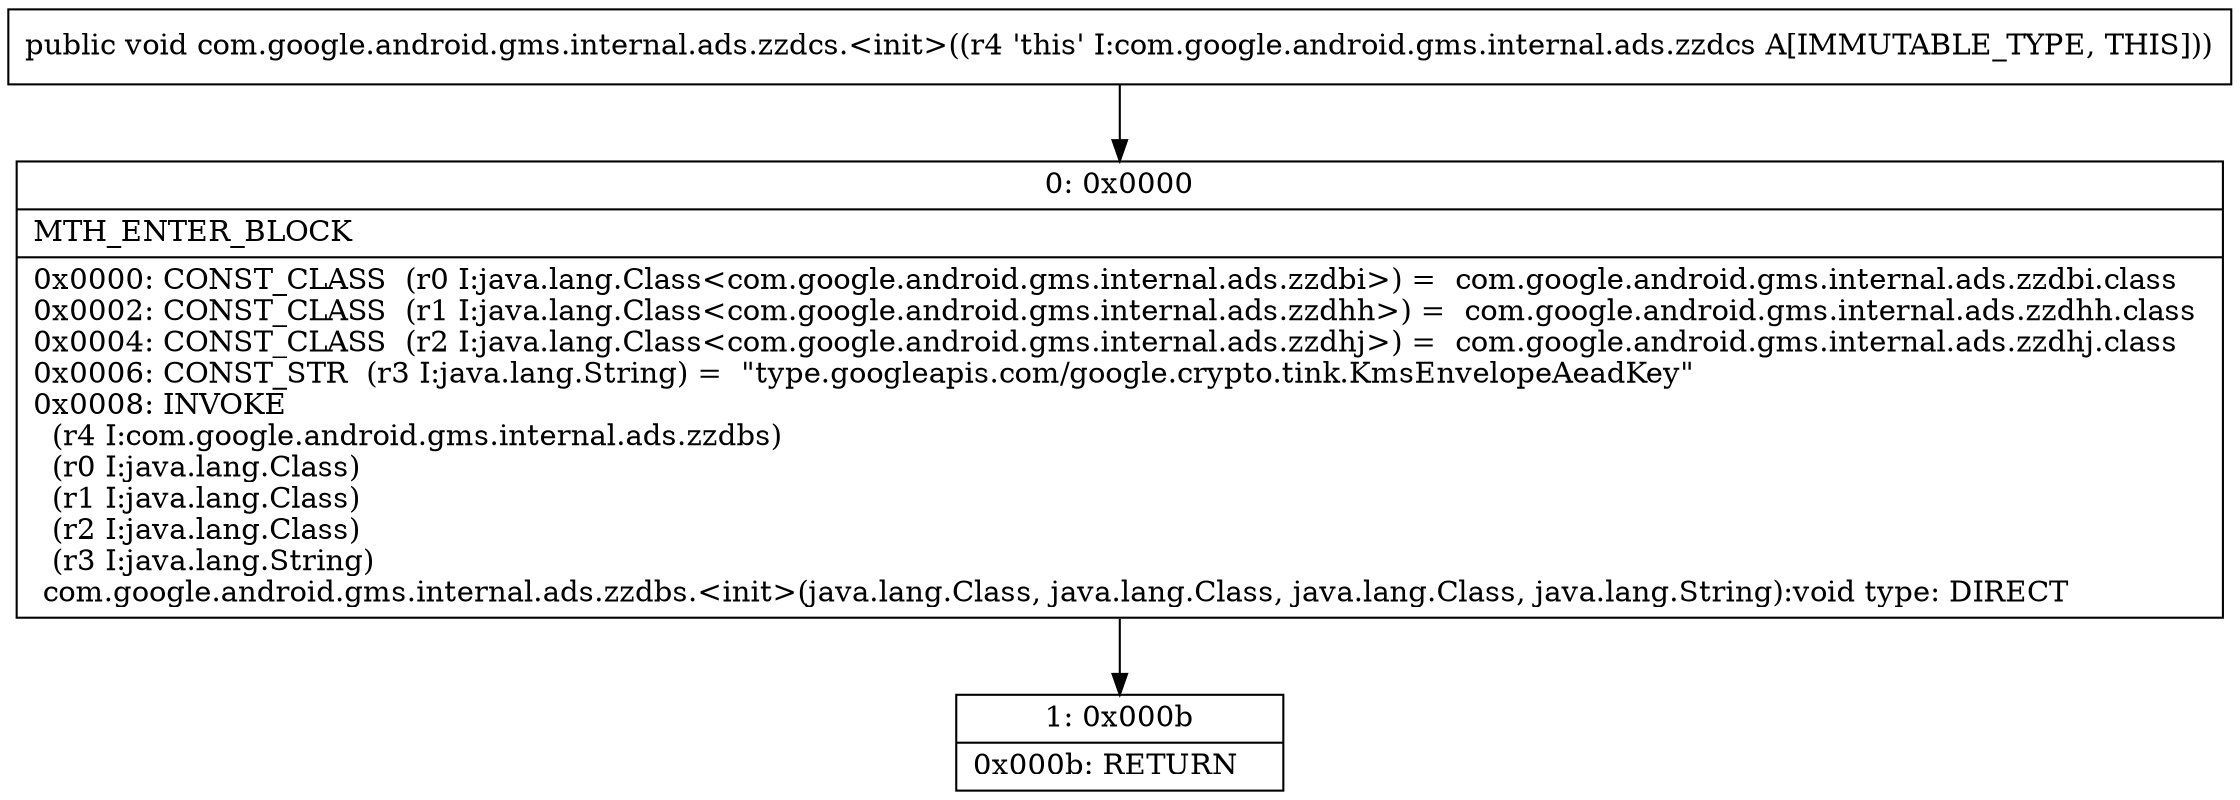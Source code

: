 digraph "CFG forcom.google.android.gms.internal.ads.zzdcs.\<init\>()V" {
Node_0 [shape=record,label="{0\:\ 0x0000|MTH_ENTER_BLOCK\l|0x0000: CONST_CLASS  (r0 I:java.lang.Class\<com.google.android.gms.internal.ads.zzdbi\>) =  com.google.android.gms.internal.ads.zzdbi.class \l0x0002: CONST_CLASS  (r1 I:java.lang.Class\<com.google.android.gms.internal.ads.zzdhh\>) =  com.google.android.gms.internal.ads.zzdhh.class \l0x0004: CONST_CLASS  (r2 I:java.lang.Class\<com.google.android.gms.internal.ads.zzdhj\>) =  com.google.android.gms.internal.ads.zzdhj.class \l0x0006: CONST_STR  (r3 I:java.lang.String) =  \"type.googleapis.com\/google.crypto.tink.KmsEnvelopeAeadKey\" \l0x0008: INVOKE  \l  (r4 I:com.google.android.gms.internal.ads.zzdbs)\l  (r0 I:java.lang.Class)\l  (r1 I:java.lang.Class)\l  (r2 I:java.lang.Class)\l  (r3 I:java.lang.String)\l com.google.android.gms.internal.ads.zzdbs.\<init\>(java.lang.Class, java.lang.Class, java.lang.Class, java.lang.String):void type: DIRECT \l}"];
Node_1 [shape=record,label="{1\:\ 0x000b|0x000b: RETURN   \l}"];
MethodNode[shape=record,label="{public void com.google.android.gms.internal.ads.zzdcs.\<init\>((r4 'this' I:com.google.android.gms.internal.ads.zzdcs A[IMMUTABLE_TYPE, THIS])) }"];
MethodNode -> Node_0;
Node_0 -> Node_1;
}

